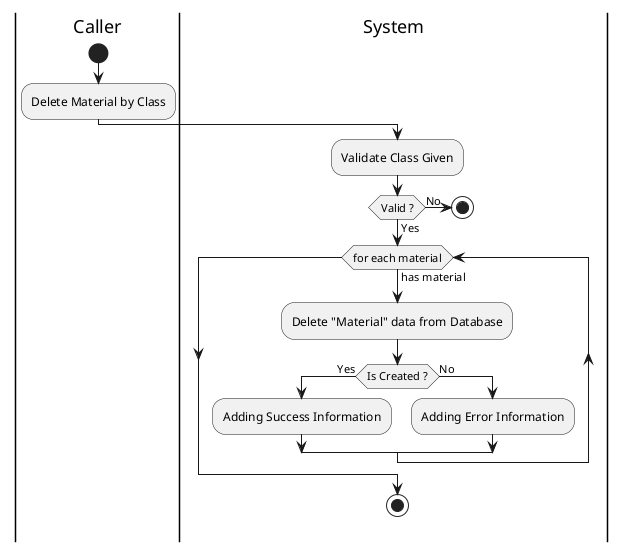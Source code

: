 @startuml DeleteMaterial

skinparam ConditionEndStyle hline
skinparam Monochrome true
skinparam Shadowing false

|Caller|
start
:Delete Material by Class;

|System|
:Validate Class Given;
if (Valid ?) then (Yes)
    while (for each material) is (has material)
        :Delete "Material" data from Database;
        if (Is Created ?) then (Yes)
            :Adding Success Information;
        else (No)
            :Adding Error Information;
        endif
    endwhile
    stop
else (No)
    stop
endif

@enduml